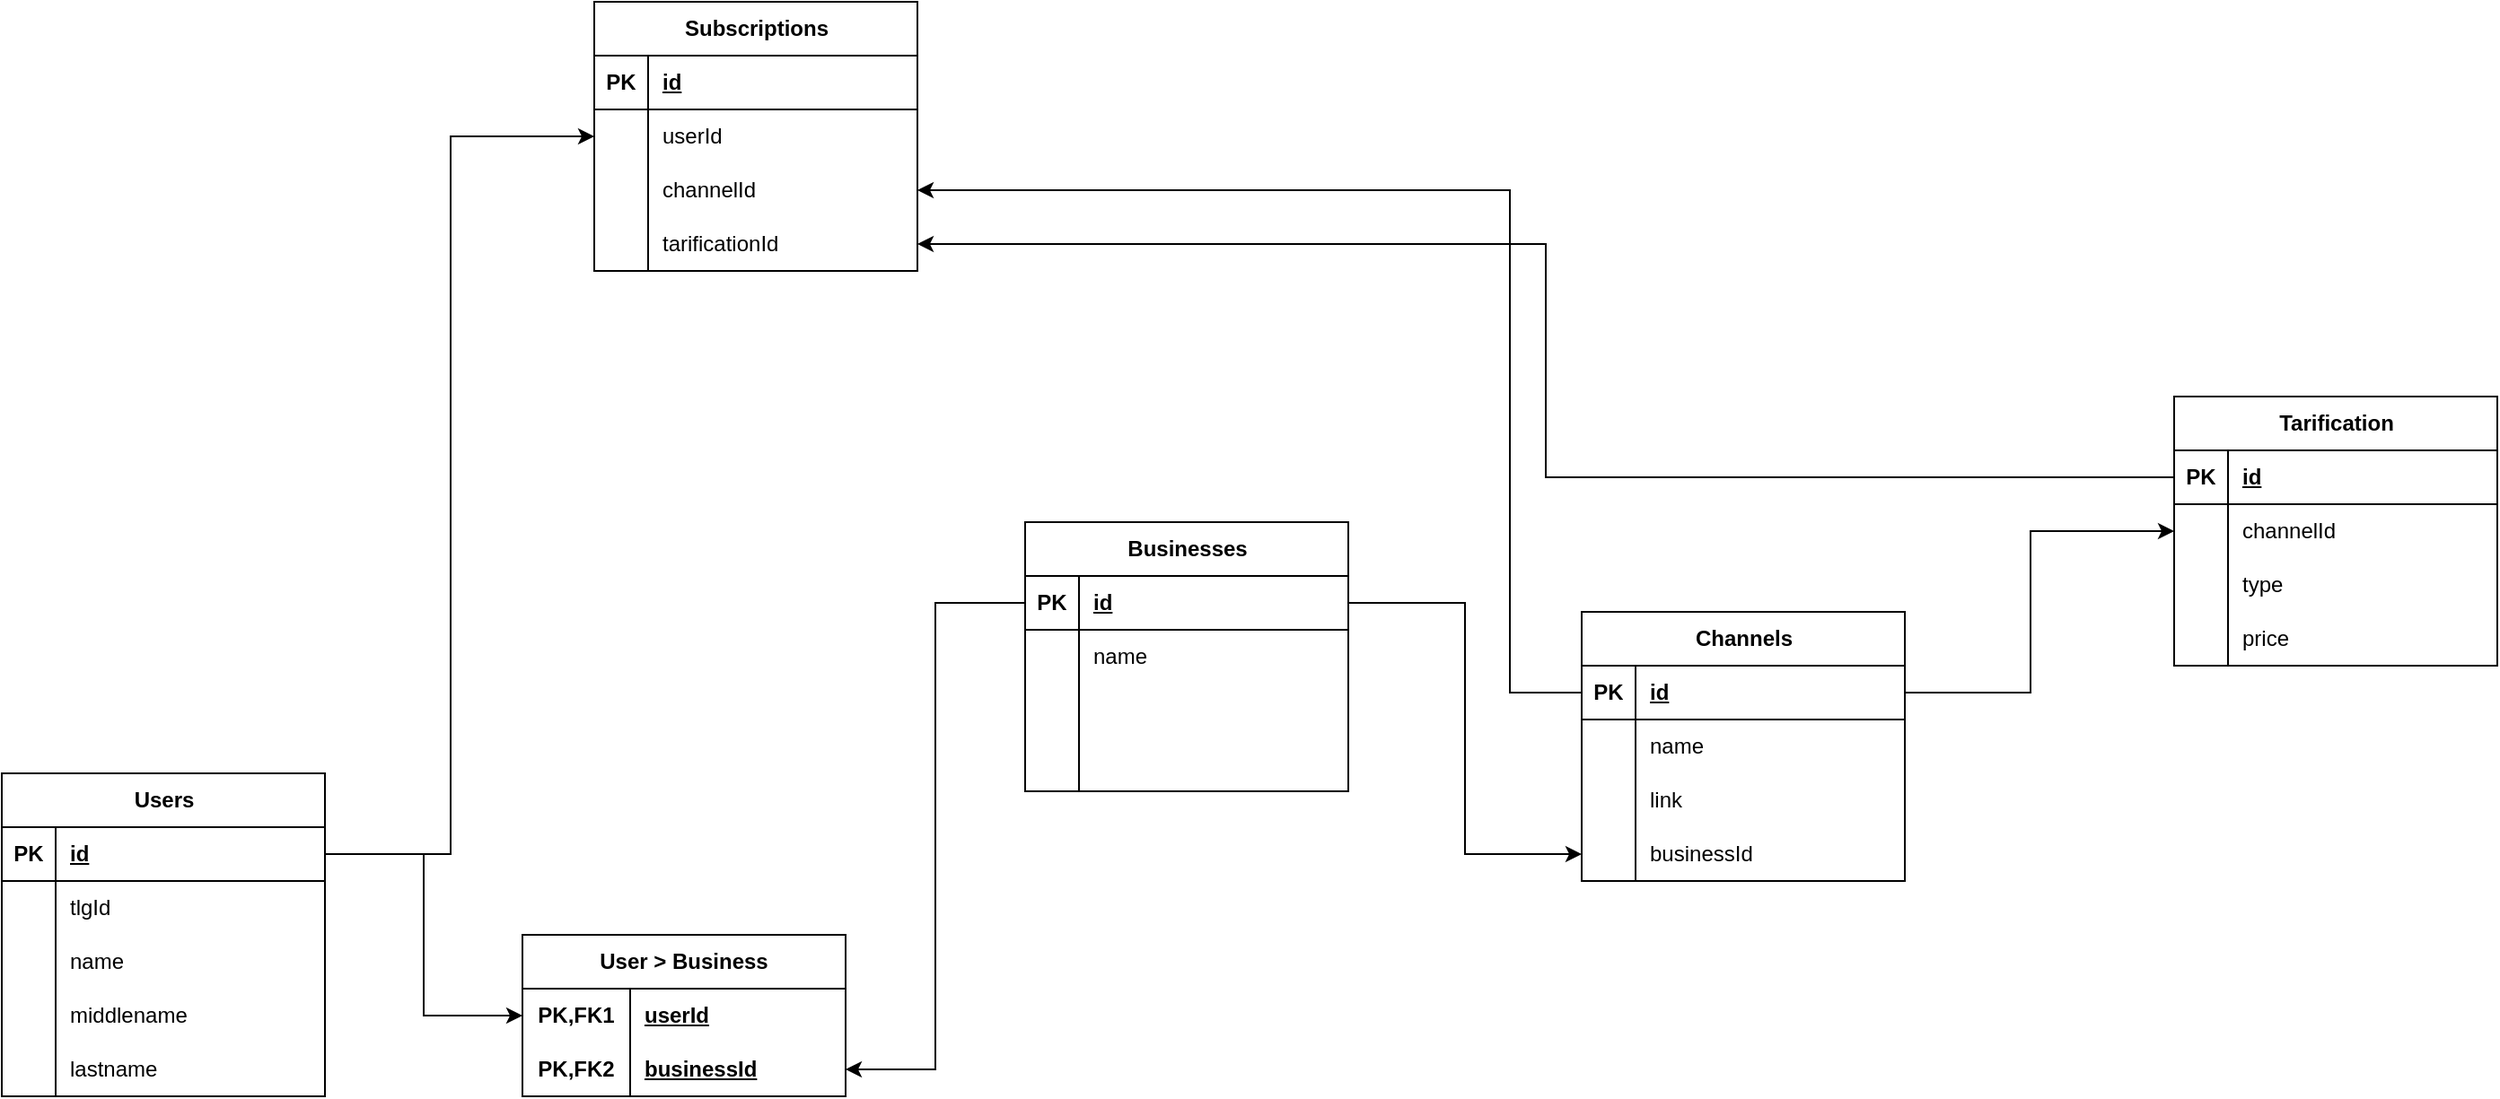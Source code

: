 <mxfile version="24.7.17" pages="2">
  <diagram name="DB" id="jNRL81tLAib55s2J6vDr">
    <mxGraphModel dx="1314" dy="2024" grid="1" gridSize="10" guides="1" tooltips="1" connect="1" arrows="1" fold="1" page="1" pageScale="1" pageWidth="850" pageHeight="1100" math="0" shadow="0">
      <root>
        <mxCell id="0" />
        <mxCell id="1" parent="0" />
        <mxCell id="KSeYa8H4GSs3VFU0SJdx-1" value="Users" style="shape=table;startSize=30;container=1;collapsible=1;childLayout=tableLayout;fixedRows=1;rowLines=0;fontStyle=1;align=center;resizeLast=1;html=1;" parent="1" vertex="1">
          <mxGeometry x="40" y="290" width="180" height="180" as="geometry" />
        </mxCell>
        <mxCell id="KSeYa8H4GSs3VFU0SJdx-2" value="" style="shape=tableRow;horizontal=0;startSize=0;swimlaneHead=0;swimlaneBody=0;fillColor=none;collapsible=0;dropTarget=0;points=[[0,0.5],[1,0.5]];portConstraint=eastwest;top=0;left=0;right=0;bottom=1;" parent="KSeYa8H4GSs3VFU0SJdx-1" vertex="1">
          <mxGeometry y="30" width="180" height="30" as="geometry" />
        </mxCell>
        <mxCell id="KSeYa8H4GSs3VFU0SJdx-3" value="PK" style="shape=partialRectangle;connectable=0;fillColor=none;top=0;left=0;bottom=0;right=0;fontStyle=1;overflow=hidden;whiteSpace=wrap;html=1;" parent="KSeYa8H4GSs3VFU0SJdx-2" vertex="1">
          <mxGeometry width="30" height="30" as="geometry">
            <mxRectangle width="30" height="30" as="alternateBounds" />
          </mxGeometry>
        </mxCell>
        <mxCell id="KSeYa8H4GSs3VFU0SJdx-4" value="id" style="shape=partialRectangle;connectable=0;fillColor=none;top=0;left=0;bottom=0;right=0;align=left;spacingLeft=6;fontStyle=5;overflow=hidden;whiteSpace=wrap;html=1;" parent="KSeYa8H4GSs3VFU0SJdx-2" vertex="1">
          <mxGeometry x="30" width="150" height="30" as="geometry">
            <mxRectangle width="150" height="30" as="alternateBounds" />
          </mxGeometry>
        </mxCell>
        <mxCell id="KSeYa8H4GSs3VFU0SJdx-14" value="" style="shape=tableRow;horizontal=0;startSize=0;swimlaneHead=0;swimlaneBody=0;fillColor=none;collapsible=0;dropTarget=0;points=[[0,0.5],[1,0.5]];portConstraint=eastwest;top=0;left=0;right=0;bottom=0;" parent="KSeYa8H4GSs3VFU0SJdx-1" vertex="1">
          <mxGeometry y="60" width="180" height="30" as="geometry" />
        </mxCell>
        <mxCell id="KSeYa8H4GSs3VFU0SJdx-15" value="" style="shape=partialRectangle;connectable=0;fillColor=none;top=0;left=0;bottom=0;right=0;editable=1;overflow=hidden;whiteSpace=wrap;html=1;" parent="KSeYa8H4GSs3VFU0SJdx-14" vertex="1">
          <mxGeometry width="30" height="30" as="geometry">
            <mxRectangle width="30" height="30" as="alternateBounds" />
          </mxGeometry>
        </mxCell>
        <mxCell id="KSeYa8H4GSs3VFU0SJdx-16" value="tlgId" style="shape=partialRectangle;connectable=0;fillColor=none;top=0;left=0;bottom=0;right=0;align=left;spacingLeft=6;overflow=hidden;whiteSpace=wrap;html=1;" parent="KSeYa8H4GSs3VFU0SJdx-14" vertex="1">
          <mxGeometry x="30" width="150" height="30" as="geometry">
            <mxRectangle width="150" height="30" as="alternateBounds" />
          </mxGeometry>
        </mxCell>
        <mxCell id="KSeYa8H4GSs3VFU0SJdx-5" value="" style="shape=tableRow;horizontal=0;startSize=0;swimlaneHead=0;swimlaneBody=0;fillColor=none;collapsible=0;dropTarget=0;points=[[0,0.5],[1,0.5]];portConstraint=eastwest;top=0;left=0;right=0;bottom=0;" parent="KSeYa8H4GSs3VFU0SJdx-1" vertex="1">
          <mxGeometry y="90" width="180" height="30" as="geometry" />
        </mxCell>
        <mxCell id="KSeYa8H4GSs3VFU0SJdx-6" value="" style="shape=partialRectangle;connectable=0;fillColor=none;top=0;left=0;bottom=0;right=0;editable=1;overflow=hidden;whiteSpace=wrap;html=1;" parent="KSeYa8H4GSs3VFU0SJdx-5" vertex="1">
          <mxGeometry width="30" height="30" as="geometry">
            <mxRectangle width="30" height="30" as="alternateBounds" />
          </mxGeometry>
        </mxCell>
        <mxCell id="KSeYa8H4GSs3VFU0SJdx-7" value="name" style="shape=partialRectangle;connectable=0;fillColor=none;top=0;left=0;bottom=0;right=0;align=left;spacingLeft=6;overflow=hidden;whiteSpace=wrap;html=1;" parent="KSeYa8H4GSs3VFU0SJdx-5" vertex="1">
          <mxGeometry x="30" width="150" height="30" as="geometry">
            <mxRectangle width="150" height="30" as="alternateBounds" />
          </mxGeometry>
        </mxCell>
        <mxCell id="KSeYa8H4GSs3VFU0SJdx-8" value="" style="shape=tableRow;horizontal=0;startSize=0;swimlaneHead=0;swimlaneBody=0;fillColor=none;collapsible=0;dropTarget=0;points=[[0,0.5],[1,0.5]];portConstraint=eastwest;top=0;left=0;right=0;bottom=0;" parent="KSeYa8H4GSs3VFU0SJdx-1" vertex="1">
          <mxGeometry y="120" width="180" height="30" as="geometry" />
        </mxCell>
        <mxCell id="KSeYa8H4GSs3VFU0SJdx-9" value="" style="shape=partialRectangle;connectable=0;fillColor=none;top=0;left=0;bottom=0;right=0;editable=1;overflow=hidden;whiteSpace=wrap;html=1;" parent="KSeYa8H4GSs3VFU0SJdx-8" vertex="1">
          <mxGeometry width="30" height="30" as="geometry">
            <mxRectangle width="30" height="30" as="alternateBounds" />
          </mxGeometry>
        </mxCell>
        <mxCell id="KSeYa8H4GSs3VFU0SJdx-10" value="middlename" style="shape=partialRectangle;connectable=0;fillColor=none;top=0;left=0;bottom=0;right=0;align=left;spacingLeft=6;overflow=hidden;whiteSpace=wrap;html=1;" parent="KSeYa8H4GSs3VFU0SJdx-8" vertex="1">
          <mxGeometry x="30" width="150" height="30" as="geometry">
            <mxRectangle width="150" height="30" as="alternateBounds" />
          </mxGeometry>
        </mxCell>
        <mxCell id="KSeYa8H4GSs3VFU0SJdx-11" value="" style="shape=tableRow;horizontal=0;startSize=0;swimlaneHead=0;swimlaneBody=0;fillColor=none;collapsible=0;dropTarget=0;points=[[0,0.5],[1,0.5]];portConstraint=eastwest;top=0;left=0;right=0;bottom=0;" parent="KSeYa8H4GSs3VFU0SJdx-1" vertex="1">
          <mxGeometry y="150" width="180" height="30" as="geometry" />
        </mxCell>
        <mxCell id="KSeYa8H4GSs3VFU0SJdx-12" value="" style="shape=partialRectangle;connectable=0;fillColor=none;top=0;left=0;bottom=0;right=0;editable=1;overflow=hidden;whiteSpace=wrap;html=1;" parent="KSeYa8H4GSs3VFU0SJdx-11" vertex="1">
          <mxGeometry width="30" height="30" as="geometry">
            <mxRectangle width="30" height="30" as="alternateBounds" />
          </mxGeometry>
        </mxCell>
        <mxCell id="KSeYa8H4GSs3VFU0SJdx-13" value="lastname" style="shape=partialRectangle;connectable=0;fillColor=none;top=0;left=0;bottom=0;right=0;align=left;spacingLeft=6;overflow=hidden;whiteSpace=wrap;html=1;" parent="KSeYa8H4GSs3VFU0SJdx-11" vertex="1">
          <mxGeometry x="30" width="150" height="30" as="geometry">
            <mxRectangle width="150" height="30" as="alternateBounds" />
          </mxGeometry>
        </mxCell>
        <mxCell id="KSeYa8H4GSs3VFU0SJdx-17" value="Businesses" style="shape=table;startSize=30;container=1;collapsible=1;childLayout=tableLayout;fixedRows=1;rowLines=0;fontStyle=1;align=center;resizeLast=1;html=1;" parent="1" vertex="1">
          <mxGeometry x="610" y="150" width="180" height="150" as="geometry" />
        </mxCell>
        <mxCell id="KSeYa8H4GSs3VFU0SJdx-18" value="" style="shape=tableRow;horizontal=0;startSize=0;swimlaneHead=0;swimlaneBody=0;fillColor=none;collapsible=0;dropTarget=0;points=[[0,0.5],[1,0.5]];portConstraint=eastwest;top=0;left=0;right=0;bottom=1;" parent="KSeYa8H4GSs3VFU0SJdx-17" vertex="1">
          <mxGeometry y="30" width="180" height="30" as="geometry" />
        </mxCell>
        <mxCell id="KSeYa8H4GSs3VFU0SJdx-19" value="PK" style="shape=partialRectangle;connectable=0;fillColor=none;top=0;left=0;bottom=0;right=0;fontStyle=1;overflow=hidden;whiteSpace=wrap;html=1;" parent="KSeYa8H4GSs3VFU0SJdx-18" vertex="1">
          <mxGeometry width="30" height="30" as="geometry">
            <mxRectangle width="30" height="30" as="alternateBounds" />
          </mxGeometry>
        </mxCell>
        <mxCell id="KSeYa8H4GSs3VFU0SJdx-20" value="id" style="shape=partialRectangle;connectable=0;fillColor=none;top=0;left=0;bottom=0;right=0;align=left;spacingLeft=6;fontStyle=5;overflow=hidden;whiteSpace=wrap;html=1;" parent="KSeYa8H4GSs3VFU0SJdx-18" vertex="1">
          <mxGeometry x="30" width="150" height="30" as="geometry">
            <mxRectangle width="150" height="30" as="alternateBounds" />
          </mxGeometry>
        </mxCell>
        <mxCell id="KSeYa8H4GSs3VFU0SJdx-21" value="" style="shape=tableRow;horizontal=0;startSize=0;swimlaneHead=0;swimlaneBody=0;fillColor=none;collapsible=0;dropTarget=0;points=[[0,0.5],[1,0.5]];portConstraint=eastwest;top=0;left=0;right=0;bottom=0;" parent="KSeYa8H4GSs3VFU0SJdx-17" vertex="1">
          <mxGeometry y="60" width="180" height="30" as="geometry" />
        </mxCell>
        <mxCell id="KSeYa8H4GSs3VFU0SJdx-22" value="" style="shape=partialRectangle;connectable=0;fillColor=none;top=0;left=0;bottom=0;right=0;editable=1;overflow=hidden;whiteSpace=wrap;html=1;" parent="KSeYa8H4GSs3VFU0SJdx-21" vertex="1">
          <mxGeometry width="30" height="30" as="geometry">
            <mxRectangle width="30" height="30" as="alternateBounds" />
          </mxGeometry>
        </mxCell>
        <mxCell id="KSeYa8H4GSs3VFU0SJdx-23" value="name" style="shape=partialRectangle;connectable=0;fillColor=none;top=0;left=0;bottom=0;right=0;align=left;spacingLeft=6;overflow=hidden;whiteSpace=wrap;html=1;" parent="KSeYa8H4GSs3VFU0SJdx-21" vertex="1">
          <mxGeometry x="30" width="150" height="30" as="geometry">
            <mxRectangle width="150" height="30" as="alternateBounds" />
          </mxGeometry>
        </mxCell>
        <mxCell id="KSeYa8H4GSs3VFU0SJdx-24" value="" style="shape=tableRow;horizontal=0;startSize=0;swimlaneHead=0;swimlaneBody=0;fillColor=none;collapsible=0;dropTarget=0;points=[[0,0.5],[1,0.5]];portConstraint=eastwest;top=0;left=0;right=0;bottom=0;" parent="KSeYa8H4GSs3VFU0SJdx-17" vertex="1">
          <mxGeometry y="90" width="180" height="30" as="geometry" />
        </mxCell>
        <mxCell id="KSeYa8H4GSs3VFU0SJdx-25" value="" style="shape=partialRectangle;connectable=0;fillColor=none;top=0;left=0;bottom=0;right=0;editable=1;overflow=hidden;whiteSpace=wrap;html=1;" parent="KSeYa8H4GSs3VFU0SJdx-24" vertex="1">
          <mxGeometry width="30" height="30" as="geometry">
            <mxRectangle width="30" height="30" as="alternateBounds" />
          </mxGeometry>
        </mxCell>
        <mxCell id="KSeYa8H4GSs3VFU0SJdx-26" value="" style="shape=partialRectangle;connectable=0;fillColor=none;top=0;left=0;bottom=0;right=0;align=left;spacingLeft=6;overflow=hidden;whiteSpace=wrap;html=1;" parent="KSeYa8H4GSs3VFU0SJdx-24" vertex="1">
          <mxGeometry x="30" width="150" height="30" as="geometry">
            <mxRectangle width="150" height="30" as="alternateBounds" />
          </mxGeometry>
        </mxCell>
        <mxCell id="KSeYa8H4GSs3VFU0SJdx-27" value="" style="shape=tableRow;horizontal=0;startSize=0;swimlaneHead=0;swimlaneBody=0;fillColor=none;collapsible=0;dropTarget=0;points=[[0,0.5],[1,0.5]];portConstraint=eastwest;top=0;left=0;right=0;bottom=0;" parent="KSeYa8H4GSs3VFU0SJdx-17" vertex="1">
          <mxGeometry y="120" width="180" height="30" as="geometry" />
        </mxCell>
        <mxCell id="KSeYa8H4GSs3VFU0SJdx-28" value="" style="shape=partialRectangle;connectable=0;fillColor=none;top=0;left=0;bottom=0;right=0;editable=1;overflow=hidden;whiteSpace=wrap;html=1;" parent="KSeYa8H4GSs3VFU0SJdx-27" vertex="1">
          <mxGeometry width="30" height="30" as="geometry">
            <mxRectangle width="30" height="30" as="alternateBounds" />
          </mxGeometry>
        </mxCell>
        <mxCell id="KSeYa8H4GSs3VFU0SJdx-29" value="" style="shape=partialRectangle;connectable=0;fillColor=none;top=0;left=0;bottom=0;right=0;align=left;spacingLeft=6;overflow=hidden;whiteSpace=wrap;html=1;" parent="KSeYa8H4GSs3VFU0SJdx-27" vertex="1">
          <mxGeometry x="30" width="150" height="30" as="geometry">
            <mxRectangle width="150" height="30" as="alternateBounds" />
          </mxGeometry>
        </mxCell>
        <mxCell id="KSeYa8H4GSs3VFU0SJdx-30" value="Channels" style="shape=table;startSize=30;container=1;collapsible=1;childLayout=tableLayout;fixedRows=1;rowLines=0;fontStyle=1;align=center;resizeLast=1;html=1;" parent="1" vertex="1">
          <mxGeometry x="920" y="200" width="180" height="150" as="geometry" />
        </mxCell>
        <mxCell id="KSeYa8H4GSs3VFU0SJdx-31" value="" style="shape=tableRow;horizontal=0;startSize=0;swimlaneHead=0;swimlaneBody=0;fillColor=none;collapsible=0;dropTarget=0;points=[[0,0.5],[1,0.5]];portConstraint=eastwest;top=0;left=0;right=0;bottom=1;" parent="KSeYa8H4GSs3VFU0SJdx-30" vertex="1">
          <mxGeometry y="30" width="180" height="30" as="geometry" />
        </mxCell>
        <mxCell id="KSeYa8H4GSs3VFU0SJdx-32" value="PK" style="shape=partialRectangle;connectable=0;fillColor=none;top=0;left=0;bottom=0;right=0;fontStyle=1;overflow=hidden;whiteSpace=wrap;html=1;" parent="KSeYa8H4GSs3VFU0SJdx-31" vertex="1">
          <mxGeometry width="30" height="30" as="geometry">
            <mxRectangle width="30" height="30" as="alternateBounds" />
          </mxGeometry>
        </mxCell>
        <mxCell id="KSeYa8H4GSs3VFU0SJdx-33" value="id" style="shape=partialRectangle;connectable=0;fillColor=none;top=0;left=0;bottom=0;right=0;align=left;spacingLeft=6;fontStyle=5;overflow=hidden;whiteSpace=wrap;html=1;" parent="KSeYa8H4GSs3VFU0SJdx-31" vertex="1">
          <mxGeometry x="30" width="150" height="30" as="geometry">
            <mxRectangle width="150" height="30" as="alternateBounds" />
          </mxGeometry>
        </mxCell>
        <mxCell id="KSeYa8H4GSs3VFU0SJdx-34" value="" style="shape=tableRow;horizontal=0;startSize=0;swimlaneHead=0;swimlaneBody=0;fillColor=none;collapsible=0;dropTarget=0;points=[[0,0.5],[1,0.5]];portConstraint=eastwest;top=0;left=0;right=0;bottom=0;" parent="KSeYa8H4GSs3VFU0SJdx-30" vertex="1">
          <mxGeometry y="60" width="180" height="30" as="geometry" />
        </mxCell>
        <mxCell id="KSeYa8H4GSs3VFU0SJdx-35" value="" style="shape=partialRectangle;connectable=0;fillColor=none;top=0;left=0;bottom=0;right=0;editable=1;overflow=hidden;whiteSpace=wrap;html=1;" parent="KSeYa8H4GSs3VFU0SJdx-34" vertex="1">
          <mxGeometry width="30" height="30" as="geometry">
            <mxRectangle width="30" height="30" as="alternateBounds" />
          </mxGeometry>
        </mxCell>
        <mxCell id="KSeYa8H4GSs3VFU0SJdx-36" value="name" style="shape=partialRectangle;connectable=0;fillColor=none;top=0;left=0;bottom=0;right=0;align=left;spacingLeft=6;overflow=hidden;whiteSpace=wrap;html=1;" parent="KSeYa8H4GSs3VFU0SJdx-34" vertex="1">
          <mxGeometry x="30" width="150" height="30" as="geometry">
            <mxRectangle width="150" height="30" as="alternateBounds" />
          </mxGeometry>
        </mxCell>
        <mxCell id="KSeYa8H4GSs3VFU0SJdx-37" value="" style="shape=tableRow;horizontal=0;startSize=0;swimlaneHead=0;swimlaneBody=0;fillColor=none;collapsible=0;dropTarget=0;points=[[0,0.5],[1,0.5]];portConstraint=eastwest;top=0;left=0;right=0;bottom=0;" parent="KSeYa8H4GSs3VFU0SJdx-30" vertex="1">
          <mxGeometry y="90" width="180" height="30" as="geometry" />
        </mxCell>
        <mxCell id="KSeYa8H4GSs3VFU0SJdx-38" value="" style="shape=partialRectangle;connectable=0;fillColor=none;top=0;left=0;bottom=0;right=0;editable=1;overflow=hidden;whiteSpace=wrap;html=1;" parent="KSeYa8H4GSs3VFU0SJdx-37" vertex="1">
          <mxGeometry width="30" height="30" as="geometry">
            <mxRectangle width="30" height="30" as="alternateBounds" />
          </mxGeometry>
        </mxCell>
        <mxCell id="KSeYa8H4GSs3VFU0SJdx-39" value="link" style="shape=partialRectangle;connectable=0;fillColor=none;top=0;left=0;bottom=0;right=0;align=left;spacingLeft=6;overflow=hidden;whiteSpace=wrap;html=1;" parent="KSeYa8H4GSs3VFU0SJdx-37" vertex="1">
          <mxGeometry x="30" width="150" height="30" as="geometry">
            <mxRectangle width="150" height="30" as="alternateBounds" />
          </mxGeometry>
        </mxCell>
        <mxCell id="KSeYa8H4GSs3VFU0SJdx-40" value="" style="shape=tableRow;horizontal=0;startSize=0;swimlaneHead=0;swimlaneBody=0;fillColor=none;collapsible=0;dropTarget=0;points=[[0,0.5],[1,0.5]];portConstraint=eastwest;top=0;left=0;right=0;bottom=0;" parent="KSeYa8H4GSs3VFU0SJdx-30" vertex="1">
          <mxGeometry y="120" width="180" height="30" as="geometry" />
        </mxCell>
        <mxCell id="KSeYa8H4GSs3VFU0SJdx-41" value="" style="shape=partialRectangle;connectable=0;fillColor=none;top=0;left=0;bottom=0;right=0;editable=1;overflow=hidden;whiteSpace=wrap;html=1;" parent="KSeYa8H4GSs3VFU0SJdx-40" vertex="1">
          <mxGeometry width="30" height="30" as="geometry">
            <mxRectangle width="30" height="30" as="alternateBounds" />
          </mxGeometry>
        </mxCell>
        <mxCell id="KSeYa8H4GSs3VFU0SJdx-42" value="businessId" style="shape=partialRectangle;connectable=0;fillColor=none;top=0;left=0;bottom=0;right=0;align=left;spacingLeft=6;overflow=hidden;whiteSpace=wrap;html=1;" parent="KSeYa8H4GSs3VFU0SJdx-40" vertex="1">
          <mxGeometry x="30" width="150" height="30" as="geometry">
            <mxRectangle width="150" height="30" as="alternateBounds" />
          </mxGeometry>
        </mxCell>
        <mxCell id="KSeYa8H4GSs3VFU0SJdx-59" value="User &amp;gt; Business" style="shape=table;startSize=30;container=1;collapsible=1;childLayout=tableLayout;fixedRows=1;rowLines=0;fontStyle=1;align=center;resizeLast=1;html=1;whiteSpace=wrap;" parent="1" vertex="1">
          <mxGeometry x="330" y="380" width="180" height="90" as="geometry" />
        </mxCell>
        <mxCell id="KSeYa8H4GSs3VFU0SJdx-60" value="" style="shape=tableRow;horizontal=0;startSize=0;swimlaneHead=0;swimlaneBody=0;fillColor=none;collapsible=0;dropTarget=0;points=[[0,0.5],[1,0.5]];portConstraint=eastwest;top=0;left=0;right=0;bottom=0;html=1;" parent="KSeYa8H4GSs3VFU0SJdx-59" vertex="1">
          <mxGeometry y="30" width="180" height="30" as="geometry" />
        </mxCell>
        <mxCell id="KSeYa8H4GSs3VFU0SJdx-61" value="PK,FK1" style="shape=partialRectangle;connectable=0;fillColor=none;top=0;left=0;bottom=0;right=0;fontStyle=1;overflow=hidden;html=1;whiteSpace=wrap;" parent="KSeYa8H4GSs3VFU0SJdx-60" vertex="1">
          <mxGeometry width="60" height="30" as="geometry">
            <mxRectangle width="60" height="30" as="alternateBounds" />
          </mxGeometry>
        </mxCell>
        <mxCell id="KSeYa8H4GSs3VFU0SJdx-62" value="userId" style="shape=partialRectangle;connectable=0;fillColor=none;top=0;left=0;bottom=0;right=0;align=left;spacingLeft=6;fontStyle=5;overflow=hidden;html=1;whiteSpace=wrap;" parent="KSeYa8H4GSs3VFU0SJdx-60" vertex="1">
          <mxGeometry x="60" width="120" height="30" as="geometry">
            <mxRectangle width="120" height="30" as="alternateBounds" />
          </mxGeometry>
        </mxCell>
        <mxCell id="KSeYa8H4GSs3VFU0SJdx-63" value="" style="shape=tableRow;horizontal=0;startSize=0;swimlaneHead=0;swimlaneBody=0;fillColor=none;collapsible=0;dropTarget=0;points=[[0,0.5],[1,0.5]];portConstraint=eastwest;top=0;left=0;right=0;bottom=1;html=1;" parent="KSeYa8H4GSs3VFU0SJdx-59" vertex="1">
          <mxGeometry y="60" width="180" height="30" as="geometry" />
        </mxCell>
        <mxCell id="KSeYa8H4GSs3VFU0SJdx-64" value="PK,FK2" style="shape=partialRectangle;connectable=0;fillColor=none;top=0;left=0;bottom=0;right=0;fontStyle=1;overflow=hidden;html=1;whiteSpace=wrap;" parent="KSeYa8H4GSs3VFU0SJdx-63" vertex="1">
          <mxGeometry width="60" height="30" as="geometry">
            <mxRectangle width="60" height="30" as="alternateBounds" />
          </mxGeometry>
        </mxCell>
        <mxCell id="KSeYa8H4GSs3VFU0SJdx-65" value="businessId" style="shape=partialRectangle;connectable=0;fillColor=none;top=0;left=0;bottom=0;right=0;align=left;spacingLeft=6;fontStyle=5;overflow=hidden;html=1;whiteSpace=wrap;" parent="KSeYa8H4GSs3VFU0SJdx-63" vertex="1">
          <mxGeometry x="60" width="120" height="30" as="geometry">
            <mxRectangle width="120" height="30" as="alternateBounds" />
          </mxGeometry>
        </mxCell>
        <mxCell id="KSeYa8H4GSs3VFU0SJdx-72" style="edgeStyle=orthogonalEdgeStyle;rounded=0;orthogonalLoop=1;jettySize=auto;html=1;entryX=0;entryY=0.5;entryDx=0;entryDy=0;" parent="1" source="KSeYa8H4GSs3VFU0SJdx-2" target="KSeYa8H4GSs3VFU0SJdx-60" edge="1">
          <mxGeometry relative="1" as="geometry" />
        </mxCell>
        <mxCell id="KSeYa8H4GSs3VFU0SJdx-73" style="edgeStyle=orthogonalEdgeStyle;rounded=0;orthogonalLoop=1;jettySize=auto;html=1;entryX=1;entryY=0.5;entryDx=0;entryDy=0;" parent="1" source="KSeYa8H4GSs3VFU0SJdx-18" target="KSeYa8H4GSs3VFU0SJdx-63" edge="1">
          <mxGeometry relative="1" as="geometry" />
        </mxCell>
        <mxCell id="KSeYa8H4GSs3VFU0SJdx-74" style="edgeStyle=orthogonalEdgeStyle;rounded=0;orthogonalLoop=1;jettySize=auto;html=1;entryX=0;entryY=0.5;entryDx=0;entryDy=0;" parent="1" source="KSeYa8H4GSs3VFU0SJdx-18" target="KSeYa8H4GSs3VFU0SJdx-40" edge="1">
          <mxGeometry relative="1" as="geometry" />
        </mxCell>
        <mxCell id="KSeYa8H4GSs3VFU0SJdx-75" value="Subscriptions" style="shape=table;startSize=30;container=1;collapsible=1;childLayout=tableLayout;fixedRows=1;rowLines=0;fontStyle=1;align=center;resizeLast=1;html=1;" parent="1" vertex="1">
          <mxGeometry x="370" y="-140" width="180" height="150" as="geometry" />
        </mxCell>
        <mxCell id="KSeYa8H4GSs3VFU0SJdx-76" value="" style="shape=tableRow;horizontal=0;startSize=0;swimlaneHead=0;swimlaneBody=0;fillColor=none;collapsible=0;dropTarget=0;points=[[0,0.5],[1,0.5]];portConstraint=eastwest;top=0;left=0;right=0;bottom=1;" parent="KSeYa8H4GSs3VFU0SJdx-75" vertex="1">
          <mxGeometry y="30" width="180" height="30" as="geometry" />
        </mxCell>
        <mxCell id="KSeYa8H4GSs3VFU0SJdx-77" value="PK" style="shape=partialRectangle;connectable=0;fillColor=none;top=0;left=0;bottom=0;right=0;fontStyle=1;overflow=hidden;whiteSpace=wrap;html=1;" parent="KSeYa8H4GSs3VFU0SJdx-76" vertex="1">
          <mxGeometry width="30" height="30" as="geometry">
            <mxRectangle width="30" height="30" as="alternateBounds" />
          </mxGeometry>
        </mxCell>
        <mxCell id="KSeYa8H4GSs3VFU0SJdx-78" value="id" style="shape=partialRectangle;connectable=0;fillColor=none;top=0;left=0;bottom=0;right=0;align=left;spacingLeft=6;fontStyle=5;overflow=hidden;whiteSpace=wrap;html=1;" parent="KSeYa8H4GSs3VFU0SJdx-76" vertex="1">
          <mxGeometry x="30" width="150" height="30" as="geometry">
            <mxRectangle width="150" height="30" as="alternateBounds" />
          </mxGeometry>
        </mxCell>
        <mxCell id="KSeYa8H4GSs3VFU0SJdx-79" value="" style="shape=tableRow;horizontal=0;startSize=0;swimlaneHead=0;swimlaneBody=0;fillColor=none;collapsible=0;dropTarget=0;points=[[0,0.5],[1,0.5]];portConstraint=eastwest;top=0;left=0;right=0;bottom=0;" parent="KSeYa8H4GSs3VFU0SJdx-75" vertex="1">
          <mxGeometry y="60" width="180" height="30" as="geometry" />
        </mxCell>
        <mxCell id="KSeYa8H4GSs3VFU0SJdx-80" value="" style="shape=partialRectangle;connectable=0;fillColor=none;top=0;left=0;bottom=0;right=0;editable=1;overflow=hidden;whiteSpace=wrap;html=1;" parent="KSeYa8H4GSs3VFU0SJdx-79" vertex="1">
          <mxGeometry width="30" height="30" as="geometry">
            <mxRectangle width="30" height="30" as="alternateBounds" />
          </mxGeometry>
        </mxCell>
        <mxCell id="KSeYa8H4GSs3VFU0SJdx-81" value="userId" style="shape=partialRectangle;connectable=0;fillColor=none;top=0;left=0;bottom=0;right=0;align=left;spacingLeft=6;overflow=hidden;whiteSpace=wrap;html=1;" parent="KSeYa8H4GSs3VFU0SJdx-79" vertex="1">
          <mxGeometry x="30" width="150" height="30" as="geometry">
            <mxRectangle width="150" height="30" as="alternateBounds" />
          </mxGeometry>
        </mxCell>
        <mxCell id="KSeYa8H4GSs3VFU0SJdx-82" value="" style="shape=tableRow;horizontal=0;startSize=0;swimlaneHead=0;swimlaneBody=0;fillColor=none;collapsible=0;dropTarget=0;points=[[0,0.5],[1,0.5]];portConstraint=eastwest;top=0;left=0;right=0;bottom=0;" parent="KSeYa8H4GSs3VFU0SJdx-75" vertex="1">
          <mxGeometry y="90" width="180" height="30" as="geometry" />
        </mxCell>
        <mxCell id="KSeYa8H4GSs3VFU0SJdx-83" value="" style="shape=partialRectangle;connectable=0;fillColor=none;top=0;left=0;bottom=0;right=0;editable=1;overflow=hidden;whiteSpace=wrap;html=1;" parent="KSeYa8H4GSs3VFU0SJdx-82" vertex="1">
          <mxGeometry width="30" height="30" as="geometry">
            <mxRectangle width="30" height="30" as="alternateBounds" />
          </mxGeometry>
        </mxCell>
        <mxCell id="KSeYa8H4GSs3VFU0SJdx-84" value="channelId" style="shape=partialRectangle;connectable=0;fillColor=none;top=0;left=0;bottom=0;right=0;align=left;spacingLeft=6;overflow=hidden;whiteSpace=wrap;html=1;" parent="KSeYa8H4GSs3VFU0SJdx-82" vertex="1">
          <mxGeometry x="30" width="150" height="30" as="geometry">
            <mxRectangle width="150" height="30" as="alternateBounds" />
          </mxGeometry>
        </mxCell>
        <mxCell id="KSeYa8H4GSs3VFU0SJdx-108" value="" style="shape=tableRow;horizontal=0;startSize=0;swimlaneHead=0;swimlaneBody=0;fillColor=none;collapsible=0;dropTarget=0;points=[[0,0.5],[1,0.5]];portConstraint=eastwest;top=0;left=0;right=0;bottom=0;" parent="KSeYa8H4GSs3VFU0SJdx-75" vertex="1">
          <mxGeometry y="120" width="180" height="30" as="geometry" />
        </mxCell>
        <mxCell id="KSeYa8H4GSs3VFU0SJdx-109" value="" style="shape=partialRectangle;connectable=0;fillColor=none;top=0;left=0;bottom=0;right=0;editable=1;overflow=hidden;whiteSpace=wrap;html=1;" parent="KSeYa8H4GSs3VFU0SJdx-108" vertex="1">
          <mxGeometry width="30" height="30" as="geometry">
            <mxRectangle width="30" height="30" as="alternateBounds" />
          </mxGeometry>
        </mxCell>
        <mxCell id="KSeYa8H4GSs3VFU0SJdx-110" value="tarificationId" style="shape=partialRectangle;connectable=0;fillColor=none;top=0;left=0;bottom=0;right=0;align=left;spacingLeft=6;overflow=hidden;whiteSpace=wrap;html=1;" parent="KSeYa8H4GSs3VFU0SJdx-108" vertex="1">
          <mxGeometry x="30" width="150" height="30" as="geometry">
            <mxRectangle width="150" height="30" as="alternateBounds" />
          </mxGeometry>
        </mxCell>
        <mxCell id="KSeYa8H4GSs3VFU0SJdx-88" style="edgeStyle=orthogonalEdgeStyle;rounded=0;orthogonalLoop=1;jettySize=auto;html=1;entryX=0;entryY=0.5;entryDx=0;entryDy=0;" parent="1" source="KSeYa8H4GSs3VFU0SJdx-2" target="KSeYa8H4GSs3VFU0SJdx-79" edge="1">
          <mxGeometry relative="1" as="geometry">
            <Array as="points">
              <mxPoint x="290" y="335" />
              <mxPoint x="290" y="-65" />
            </Array>
          </mxGeometry>
        </mxCell>
        <mxCell id="KSeYa8H4GSs3VFU0SJdx-89" style="edgeStyle=orthogonalEdgeStyle;rounded=0;orthogonalLoop=1;jettySize=auto;html=1;entryX=1;entryY=0.5;entryDx=0;entryDy=0;" parent="1" source="KSeYa8H4GSs3VFU0SJdx-31" target="KSeYa8H4GSs3VFU0SJdx-82" edge="1">
          <mxGeometry relative="1" as="geometry">
            <Array as="points">
              <mxPoint x="880" y="245" />
              <mxPoint x="880" y="-35" />
            </Array>
          </mxGeometry>
        </mxCell>
        <mxCell id="KSeYa8H4GSs3VFU0SJdx-90" value="Tarification" style="shape=table;startSize=30;container=1;collapsible=1;childLayout=tableLayout;fixedRows=1;rowLines=0;fontStyle=1;align=center;resizeLast=1;html=1;" parent="1" vertex="1">
          <mxGeometry x="1250" y="80" width="180" height="150" as="geometry" />
        </mxCell>
        <mxCell id="KSeYa8H4GSs3VFU0SJdx-91" value="" style="shape=tableRow;horizontal=0;startSize=0;swimlaneHead=0;swimlaneBody=0;fillColor=none;collapsible=0;dropTarget=0;points=[[0,0.5],[1,0.5]];portConstraint=eastwest;top=0;left=0;right=0;bottom=1;" parent="KSeYa8H4GSs3VFU0SJdx-90" vertex="1">
          <mxGeometry y="30" width="180" height="30" as="geometry" />
        </mxCell>
        <mxCell id="KSeYa8H4GSs3VFU0SJdx-92" value="PK" style="shape=partialRectangle;connectable=0;fillColor=none;top=0;left=0;bottom=0;right=0;fontStyle=1;overflow=hidden;whiteSpace=wrap;html=1;" parent="KSeYa8H4GSs3VFU0SJdx-91" vertex="1">
          <mxGeometry width="30" height="30" as="geometry">
            <mxRectangle width="30" height="30" as="alternateBounds" />
          </mxGeometry>
        </mxCell>
        <mxCell id="KSeYa8H4GSs3VFU0SJdx-93" value="id" style="shape=partialRectangle;connectable=0;fillColor=none;top=0;left=0;bottom=0;right=0;align=left;spacingLeft=6;fontStyle=5;overflow=hidden;whiteSpace=wrap;html=1;" parent="KSeYa8H4GSs3VFU0SJdx-91" vertex="1">
          <mxGeometry x="30" width="150" height="30" as="geometry">
            <mxRectangle width="150" height="30" as="alternateBounds" />
          </mxGeometry>
        </mxCell>
        <mxCell id="KSeYa8H4GSs3VFU0SJdx-94" value="" style="shape=tableRow;horizontal=0;startSize=0;swimlaneHead=0;swimlaneBody=0;fillColor=none;collapsible=0;dropTarget=0;points=[[0,0.5],[1,0.5]];portConstraint=eastwest;top=0;left=0;right=0;bottom=0;" parent="KSeYa8H4GSs3VFU0SJdx-90" vertex="1">
          <mxGeometry y="60" width="180" height="30" as="geometry" />
        </mxCell>
        <mxCell id="KSeYa8H4GSs3VFU0SJdx-95" value="" style="shape=partialRectangle;connectable=0;fillColor=none;top=0;left=0;bottom=0;right=0;editable=1;overflow=hidden;whiteSpace=wrap;html=1;" parent="KSeYa8H4GSs3VFU0SJdx-94" vertex="1">
          <mxGeometry width="30" height="30" as="geometry">
            <mxRectangle width="30" height="30" as="alternateBounds" />
          </mxGeometry>
        </mxCell>
        <mxCell id="KSeYa8H4GSs3VFU0SJdx-96" value="channelId" style="shape=partialRectangle;connectable=0;fillColor=none;top=0;left=0;bottom=0;right=0;align=left;spacingLeft=6;overflow=hidden;whiteSpace=wrap;html=1;" parent="KSeYa8H4GSs3VFU0SJdx-94" vertex="1">
          <mxGeometry x="30" width="150" height="30" as="geometry">
            <mxRectangle width="150" height="30" as="alternateBounds" />
          </mxGeometry>
        </mxCell>
        <mxCell id="KSeYa8H4GSs3VFU0SJdx-97" value="" style="shape=tableRow;horizontal=0;startSize=0;swimlaneHead=0;swimlaneBody=0;fillColor=none;collapsible=0;dropTarget=0;points=[[0,0.5],[1,0.5]];portConstraint=eastwest;top=0;left=0;right=0;bottom=0;" parent="KSeYa8H4GSs3VFU0SJdx-90" vertex="1">
          <mxGeometry y="90" width="180" height="30" as="geometry" />
        </mxCell>
        <mxCell id="KSeYa8H4GSs3VFU0SJdx-98" value="" style="shape=partialRectangle;connectable=0;fillColor=none;top=0;left=0;bottom=0;right=0;editable=1;overflow=hidden;whiteSpace=wrap;html=1;" parent="KSeYa8H4GSs3VFU0SJdx-97" vertex="1">
          <mxGeometry width="30" height="30" as="geometry">
            <mxRectangle width="30" height="30" as="alternateBounds" />
          </mxGeometry>
        </mxCell>
        <mxCell id="KSeYa8H4GSs3VFU0SJdx-99" value="type" style="shape=partialRectangle;connectable=0;fillColor=none;top=0;left=0;bottom=0;right=0;align=left;spacingLeft=6;overflow=hidden;whiteSpace=wrap;html=1;" parent="KSeYa8H4GSs3VFU0SJdx-97" vertex="1">
          <mxGeometry x="30" width="150" height="30" as="geometry">
            <mxRectangle width="150" height="30" as="alternateBounds" />
          </mxGeometry>
        </mxCell>
        <mxCell id="KSeYa8H4GSs3VFU0SJdx-100" value="" style="shape=tableRow;horizontal=0;startSize=0;swimlaneHead=0;swimlaneBody=0;fillColor=none;collapsible=0;dropTarget=0;points=[[0,0.5],[1,0.5]];portConstraint=eastwest;top=0;left=0;right=0;bottom=0;" parent="KSeYa8H4GSs3VFU0SJdx-90" vertex="1">
          <mxGeometry y="120" width="180" height="30" as="geometry" />
        </mxCell>
        <mxCell id="KSeYa8H4GSs3VFU0SJdx-101" value="" style="shape=partialRectangle;connectable=0;fillColor=none;top=0;left=0;bottom=0;right=0;editable=1;overflow=hidden;whiteSpace=wrap;html=1;" parent="KSeYa8H4GSs3VFU0SJdx-100" vertex="1">
          <mxGeometry width="30" height="30" as="geometry">
            <mxRectangle width="30" height="30" as="alternateBounds" />
          </mxGeometry>
        </mxCell>
        <mxCell id="KSeYa8H4GSs3VFU0SJdx-102" value="price" style="shape=partialRectangle;connectable=0;fillColor=none;top=0;left=0;bottom=0;right=0;align=left;spacingLeft=6;overflow=hidden;whiteSpace=wrap;html=1;" parent="KSeYa8H4GSs3VFU0SJdx-100" vertex="1">
          <mxGeometry x="30" width="150" height="30" as="geometry">
            <mxRectangle width="150" height="30" as="alternateBounds" />
          </mxGeometry>
        </mxCell>
        <mxCell id="KSeYa8H4GSs3VFU0SJdx-103" style="edgeStyle=orthogonalEdgeStyle;rounded=0;orthogonalLoop=1;jettySize=auto;html=1;entryX=0;entryY=0.5;entryDx=0;entryDy=0;" parent="1" source="KSeYa8H4GSs3VFU0SJdx-31" target="KSeYa8H4GSs3VFU0SJdx-94" edge="1">
          <mxGeometry relative="1" as="geometry">
            <Array as="points">
              <mxPoint x="1170" y="245" />
              <mxPoint x="1170" y="155" />
            </Array>
          </mxGeometry>
        </mxCell>
        <mxCell id="KSeYa8H4GSs3VFU0SJdx-146" style="edgeStyle=orthogonalEdgeStyle;rounded=0;orthogonalLoop=1;jettySize=auto;html=1;entryX=1;entryY=0.5;entryDx=0;entryDy=0;" parent="1" source="KSeYa8H4GSs3VFU0SJdx-91" target="KSeYa8H4GSs3VFU0SJdx-108" edge="1">
          <mxGeometry relative="1" as="geometry">
            <mxPoint x="1110" y="-105" as="targetPoint" />
          </mxGeometry>
        </mxCell>
      </root>
    </mxGraphModel>
  </diagram>
  <diagram id="IAVvhh53clmMhi9JMqGf" name="New client">
    <mxGraphModel dx="1314" dy="924" grid="1" gridSize="10" guides="1" tooltips="1" connect="1" arrows="1" fold="1" page="1" pageScale="1" pageWidth="850" pageHeight="1100" math="0" shadow="0">
      <root>
        <mxCell id="0" />
        <mxCell id="1" parent="0" />
        <mxCell id="fposD5fs2PZyrdR4ziJA-3" value="" style="edgeStyle=orthogonalEdgeStyle;rounded=0;orthogonalLoop=1;jettySize=auto;html=1;entryX=0;entryY=0.5;entryDx=0;entryDy=0;entryPerimeter=0;" edge="1" parent="1" source="fposD5fs2PZyrdR4ziJA-1" target="fposD5fs2PZyrdR4ziJA-4">
          <mxGeometry relative="1" as="geometry">
            <mxPoint x="135" y="395" as="targetPoint" />
          </mxGeometry>
        </mxCell>
        <mxCell id="fposD5fs2PZyrdR4ziJA-1" value="Клиент попал в бот" style="points=[[0.145,0.145,0],[0.5,0,0],[0.855,0.145,0],[1,0.5,0],[0.855,0.855,0],[0.5,1,0],[0.145,0.855,0],[0,0.5,0]];shape=mxgraph.bpmn.event;html=1;verticalLabelPosition=bottom;labelBackgroundColor=#ffffff;verticalAlign=top;align=center;perimeter=ellipsePerimeter;outlineConnect=0;aspect=fixed;outline=standard;symbol=general;" vertex="1" parent="1">
          <mxGeometry x="40" y="370" width="50" height="50" as="geometry" />
        </mxCell>
        <mxCell id="fposD5fs2PZyrdR4ziJA-7" style="edgeStyle=orthogonalEdgeStyle;rounded=0;orthogonalLoop=1;jettySize=auto;html=1;" edge="1" parent="1" source="fposD5fs2PZyrdR4ziJA-4" target="fposD5fs2PZyrdR4ziJA-6">
          <mxGeometry relative="1" as="geometry" />
        </mxCell>
        <mxCell id="fposD5fs2PZyrdR4ziJA-16" style="edgeStyle=orthogonalEdgeStyle;rounded=0;orthogonalLoop=1;jettySize=auto;html=1;dashed=1;" edge="1" parent="1" source="fposD5fs2PZyrdR4ziJA-4" target="fposD5fs2PZyrdR4ziJA-13">
          <mxGeometry relative="1" as="geometry">
            <Array as="points">
              <mxPoint x="210" y="150" />
            </Array>
          </mxGeometry>
        </mxCell>
        <mxCell id="fposD5fs2PZyrdR4ziJA-4" value="Проверка, есть ли он уже" style="points=[[0.25,0,0],[0.5,0,0],[0.75,0,0],[1,0.25,0],[1,0.5,0],[1,0.75,0],[0.75,1,0],[0.5,1,0],[0.25,1,0],[0,0.75,0],[0,0.5,0],[0,0.25,0]];shape=mxgraph.bpmn.task;whiteSpace=wrap;rectStyle=rounded;size=10;html=1;container=1;expand=0;collapsible=0;taskMarker=abstract;" vertex="1" parent="1">
          <mxGeometry x="150" y="355" width="120" height="80" as="geometry" />
        </mxCell>
        <mxCell id="fposD5fs2PZyrdR4ziJA-6" value="" style="points=[[0.25,0.25,0],[0.5,0,0],[0.75,0.25,0],[1,0.5,0],[0.75,0.75,0],[0.5,1,0],[0.25,0.75,0],[0,0.5,0]];shape=mxgraph.bpmn.gateway2;html=1;verticalLabelPosition=bottom;labelBackgroundColor=#ffffff;verticalAlign=top;align=center;perimeter=rhombusPerimeter;outlineConnect=0;outline=none;symbol=none;gwType=exclusive;" vertex="1" parent="1">
          <mxGeometry x="340" y="370" width="50" height="50" as="geometry" />
        </mxCell>
        <mxCell id="fposD5fs2PZyrdR4ziJA-20" value="" style="edgeStyle=orthogonalEdgeStyle;rounded=0;orthogonalLoop=1;jettySize=auto;html=1;entryX=0;entryY=0.5;entryDx=0;entryDy=0;entryPerimeter=0;" edge="1" parent="1" source="fposD5fs2PZyrdR4ziJA-8" target="fposD5fs2PZyrdR4ziJA-21">
          <mxGeometry relative="1" as="geometry">
            <mxPoint x="500" y="240" as="targetPoint" />
          </mxGeometry>
        </mxCell>
        <mxCell id="fposD5fs2PZyrdR4ziJA-8" value="Проверка, если ли бизнесы" style="points=[[0.25,0,0],[0.5,0,0],[0.75,0,0],[1,0.25,0],[1,0.5,0],[1,0.75,0],[0.75,1,0],[0.5,1,0],[0.25,1,0],[0,0.75,0],[0,0.5,0],[0,0.25,0]];shape=mxgraph.bpmn.task;whiteSpace=wrap;rectStyle=rounded;size=10;html=1;container=1;expand=0;collapsible=0;taskMarker=abstract;" vertex="1" parent="1">
          <mxGeometry x="305" y="200" width="120" height="80" as="geometry" />
        </mxCell>
        <mxCell id="fposD5fs2PZyrdR4ziJA-9" style="edgeStyle=orthogonalEdgeStyle;rounded=0;orthogonalLoop=1;jettySize=auto;html=1;entryX=0.5;entryY=1;entryDx=0;entryDy=0;entryPerimeter=0;" edge="1" parent="1" source="fposD5fs2PZyrdR4ziJA-6" target="fposD5fs2PZyrdR4ziJA-8">
          <mxGeometry relative="1" as="geometry" />
        </mxCell>
        <mxCell id="fposD5fs2PZyrdR4ziJA-10" value="Есть" style="edgeLabel;html=1;align=center;verticalAlign=middle;resizable=0;points=[];" vertex="1" connectable="0" parent="fposD5fs2PZyrdR4ziJA-9">
          <mxGeometry x="-0.244" relative="1" as="geometry">
            <mxPoint as="offset" />
          </mxGeometry>
        </mxCell>
        <mxCell id="fposD5fs2PZyrdR4ziJA-18" value="" style="edgeStyle=orthogonalEdgeStyle;rounded=0;orthogonalLoop=1;jettySize=auto;html=1;" edge="1" parent="1" source="fposD5fs2PZyrdR4ziJA-11" target="fposD5fs2PZyrdR4ziJA-17">
          <mxGeometry relative="1" as="geometry" />
        </mxCell>
        <mxCell id="fposD5fs2PZyrdR4ziJA-11" value="Сохранение пользователя" style="points=[[0.25,0,0],[0.5,0,0],[0.75,0,0],[1,0.25,0],[1,0.5,0],[1,0.75,0],[0.75,1,0],[0.5,1,0],[0.25,1,0],[0,0.75,0],[0,0.5,0],[0,0.25,0]];shape=mxgraph.bpmn.task;whiteSpace=wrap;rectStyle=rounded;size=10;html=1;container=1;expand=0;collapsible=0;taskMarker=abstract;" vertex="1" parent="1">
          <mxGeometry x="305" y="490" width="120" height="80" as="geometry" />
        </mxCell>
        <mxCell id="fposD5fs2PZyrdR4ziJA-12" style="edgeStyle=orthogonalEdgeStyle;rounded=0;orthogonalLoop=1;jettySize=auto;html=1;entryX=0.5;entryY=0;entryDx=0;entryDy=0;entryPerimeter=0;" edge="1" parent="1" source="fposD5fs2PZyrdR4ziJA-6" target="fposD5fs2PZyrdR4ziJA-11">
          <mxGeometry relative="1" as="geometry" />
        </mxCell>
        <mxCell id="fposD5fs2PZyrdR4ziJA-15" value="Нет" style="edgeLabel;html=1;align=center;verticalAlign=middle;resizable=0;points=[];" vertex="1" connectable="0" parent="fposD5fs2PZyrdR4ziJA-12">
          <mxGeometry x="-0.343" y="1" relative="1" as="geometry">
            <mxPoint as="offset" />
          </mxGeometry>
        </mxCell>
        <mxCell id="fposD5fs2PZyrdR4ziJA-13" value="БД" style="shape=datastore;html=1;labelPosition=center;verticalLabelPosition=bottom;align=center;verticalAlign=top;" vertex="1" parent="1">
          <mxGeometry x="30" y="100" width="100" height="100" as="geometry" />
        </mxCell>
        <mxCell id="fposD5fs2PZyrdR4ziJA-17" value="Предложить ввести данные" style="rounded=1;whiteSpace=wrap;html=1;" vertex="1" parent="1">
          <mxGeometry x="505" y="500" width="120" height="60" as="geometry" />
        </mxCell>
        <mxCell id="fposD5fs2PZyrdR4ziJA-24" style="edgeStyle=orthogonalEdgeStyle;rounded=0;orthogonalLoop=1;jettySize=auto;html=1;" edge="1" parent="1" source="fposD5fs2PZyrdR4ziJA-21" target="fposD5fs2PZyrdR4ziJA-22">
          <mxGeometry relative="1" as="geometry" />
        </mxCell>
        <mxCell id="fposD5fs2PZyrdR4ziJA-26" value="Да" style="edgeLabel;html=1;align=center;verticalAlign=middle;resizable=0;points=[];" vertex="1" connectable="0" parent="fposD5fs2PZyrdR4ziJA-24">
          <mxGeometry x="0.015" y="2" relative="1" as="geometry">
            <mxPoint as="offset" />
          </mxGeometry>
        </mxCell>
        <mxCell id="fposD5fs2PZyrdR4ziJA-25" style="edgeStyle=orthogonalEdgeStyle;rounded=0;orthogonalLoop=1;jettySize=auto;html=1;" edge="1" parent="1" source="fposD5fs2PZyrdR4ziJA-21" target="fposD5fs2PZyrdR4ziJA-23">
          <mxGeometry relative="1" as="geometry" />
        </mxCell>
        <mxCell id="fposD5fs2PZyrdR4ziJA-27" value="Нет" style="edgeLabel;html=1;align=center;verticalAlign=middle;resizable=0;points=[];" vertex="1" connectable="0" parent="fposD5fs2PZyrdR4ziJA-25">
          <mxGeometry x="-0.12" y="-1" relative="1" as="geometry">
            <mxPoint as="offset" />
          </mxGeometry>
        </mxCell>
        <mxCell id="fposD5fs2PZyrdR4ziJA-21" value="" style="points=[[0.25,0.25,0],[0.5,0,0],[0.75,0.25,0],[1,0.5,0],[0.75,0.75,0],[0.5,1,0],[0.25,0.75,0],[0,0.5,0]];shape=mxgraph.bpmn.gateway2;html=1;verticalLabelPosition=bottom;labelBackgroundColor=#ffffff;verticalAlign=top;align=center;perimeter=rhombusPerimeter;outlineConnect=0;outline=none;symbol=none;gwType=exclusive;" vertex="1" parent="1">
          <mxGeometry x="500" y="215" width="50" height="50" as="geometry" />
        </mxCell>
        <mxCell id="fposD5fs2PZyrdR4ziJA-22" value="Интерфейс 2" style="points=[[0.25,0,0],[0.5,0,0],[0.75,0,0],[1,0.25,0],[1,0.5,0],[1,0.75,0],[0.75,1,0],[0.5,1,0],[0.25,1,0],[0,0.75,0],[0,0.5,0],[0,0.25,0]];shape=mxgraph.bpmn.task;whiteSpace=wrap;rectStyle=rounded;size=10;html=1;container=1;expand=0;collapsible=0;taskMarker=abstract;" vertex="1" parent="1">
          <mxGeometry x="465" y="70" width="120" height="80" as="geometry" />
        </mxCell>
        <mxCell id="fposD5fs2PZyrdR4ziJA-23" value="Интерфейс 1" style="points=[[0.25,0,0],[0.5,0,0],[0.75,0,0],[1,0.25,0],[1,0.5,0],[1,0.75,0],[0.75,1,0],[0.5,1,0],[0.25,1,0],[0,0.75,0],[0,0.5,0],[0,0.25,0]];shape=mxgraph.bpmn.task;whiteSpace=wrap;rectStyle=rounded;size=10;html=1;container=1;expand=0;collapsible=0;taskMarker=abstract;" vertex="1" parent="1">
          <mxGeometry x="690" y="200" width="120" height="80" as="geometry" />
        </mxCell>
        <mxCell id="fposD5fs2PZyrdR4ziJA-28" value="Интерфейс 1" style="points=[[0.25,0,0],[0.5,0,0],[0.75,0,0],[1,0.25,0],[1,0.5,0],[1,0.75,0],[0.75,1,0],[0.5,1,0],[0.25,1,0],[0,0.75,0],[0,0.5,0],[0,0.25,0]];shape=mxgraph.bpmn.task;whiteSpace=wrap;rectStyle=rounded;size=10;html=1;container=1;expand=0;collapsible=0;taskMarker=abstract;" vertex="1" parent="1">
          <mxGeometry x="690" y="490" width="120" height="80" as="geometry" />
        </mxCell>
        <mxCell id="fposD5fs2PZyrdR4ziJA-29" style="edgeStyle=orthogonalEdgeStyle;rounded=0;orthogonalLoop=1;jettySize=auto;html=1;entryX=0;entryY=0.5;entryDx=0;entryDy=0;entryPerimeter=0;" edge="1" parent="1" source="fposD5fs2PZyrdR4ziJA-17" target="fposD5fs2PZyrdR4ziJA-28">
          <mxGeometry relative="1" as="geometry" />
        </mxCell>
        <mxCell id="fposD5fs2PZyrdR4ziJA-30" value="" style="points=[[0.145,0.145,0],[0.5,0,0],[0.855,0.145,0],[1,0.5,0],[0.855,0.855,0],[0.5,1,0],[0.145,0.855,0],[0,0.5,0]];shape=mxgraph.bpmn.event;html=1;verticalLabelPosition=bottom;labelBackgroundColor=#ffffff;verticalAlign=top;align=center;perimeter=ellipsePerimeter;outlineConnect=0;aspect=fixed;outline=throwing;symbol=general;" vertex="1" parent="1">
          <mxGeometry x="900" y="215" width="50" height="50" as="geometry" />
        </mxCell>
        <mxCell id="fposD5fs2PZyrdR4ziJA-31" value="" style="points=[[0.145,0.145,0],[0.5,0,0],[0.855,0.145,0],[1,0.5,0],[0.855,0.855,0],[0.5,1,0],[0.145,0.855,0],[0,0.5,0]];shape=mxgraph.bpmn.event;html=1;verticalLabelPosition=bottom;labelBackgroundColor=#ffffff;verticalAlign=top;align=center;perimeter=ellipsePerimeter;outlineConnect=0;aspect=fixed;outline=throwing;symbol=general;" vertex="1" parent="1">
          <mxGeometry x="900" y="505" width="50" height="50" as="geometry" />
        </mxCell>
        <mxCell id="fposD5fs2PZyrdR4ziJA-32" style="edgeStyle=orthogonalEdgeStyle;rounded=0;orthogonalLoop=1;jettySize=auto;html=1;entryX=0;entryY=0.5;entryDx=0;entryDy=0;entryPerimeter=0;" edge="1" parent="1" source="fposD5fs2PZyrdR4ziJA-28" target="fposD5fs2PZyrdR4ziJA-31">
          <mxGeometry relative="1" as="geometry" />
        </mxCell>
        <mxCell id="fposD5fs2PZyrdR4ziJA-33" style="edgeStyle=orthogonalEdgeStyle;rounded=0;orthogonalLoop=1;jettySize=auto;html=1;entryX=0;entryY=0.5;entryDx=0;entryDy=0;entryPerimeter=0;" edge="1" parent="1" source="fposD5fs2PZyrdR4ziJA-23" target="fposD5fs2PZyrdR4ziJA-30">
          <mxGeometry relative="1" as="geometry" />
        </mxCell>
      </root>
    </mxGraphModel>
  </diagram>
</mxfile>
